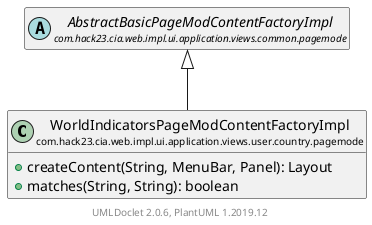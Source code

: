 @startuml
    set namespaceSeparator none
    hide empty fields
    hide empty methods

    class "<size:14>WorldIndicatorsPageModContentFactoryImpl\n<size:10>com.hack23.cia.web.impl.ui.application.views.user.country.pagemode" as com.hack23.cia.web.impl.ui.application.views.user.country.pagemode.WorldIndicatorsPageModContentFactoryImpl [[WorldIndicatorsPageModContentFactoryImpl.html]] {
        +createContent(String, MenuBar, Panel): Layout
        +matches(String, String): boolean
    }

    abstract class "<size:14>AbstractBasicPageModContentFactoryImpl\n<size:10>com.hack23.cia.web.impl.ui.application.views.common.pagemode" as com.hack23.cia.web.impl.ui.application.views.common.pagemode.AbstractBasicPageModContentFactoryImpl [[../../../common/pagemode/AbstractBasicPageModContentFactoryImpl.html]]

    com.hack23.cia.web.impl.ui.application.views.common.pagemode.AbstractBasicPageModContentFactoryImpl <|-- com.hack23.cia.web.impl.ui.application.views.user.country.pagemode.WorldIndicatorsPageModContentFactoryImpl

    center footer UMLDoclet 2.0.6, PlantUML 1.2019.12
@enduml
